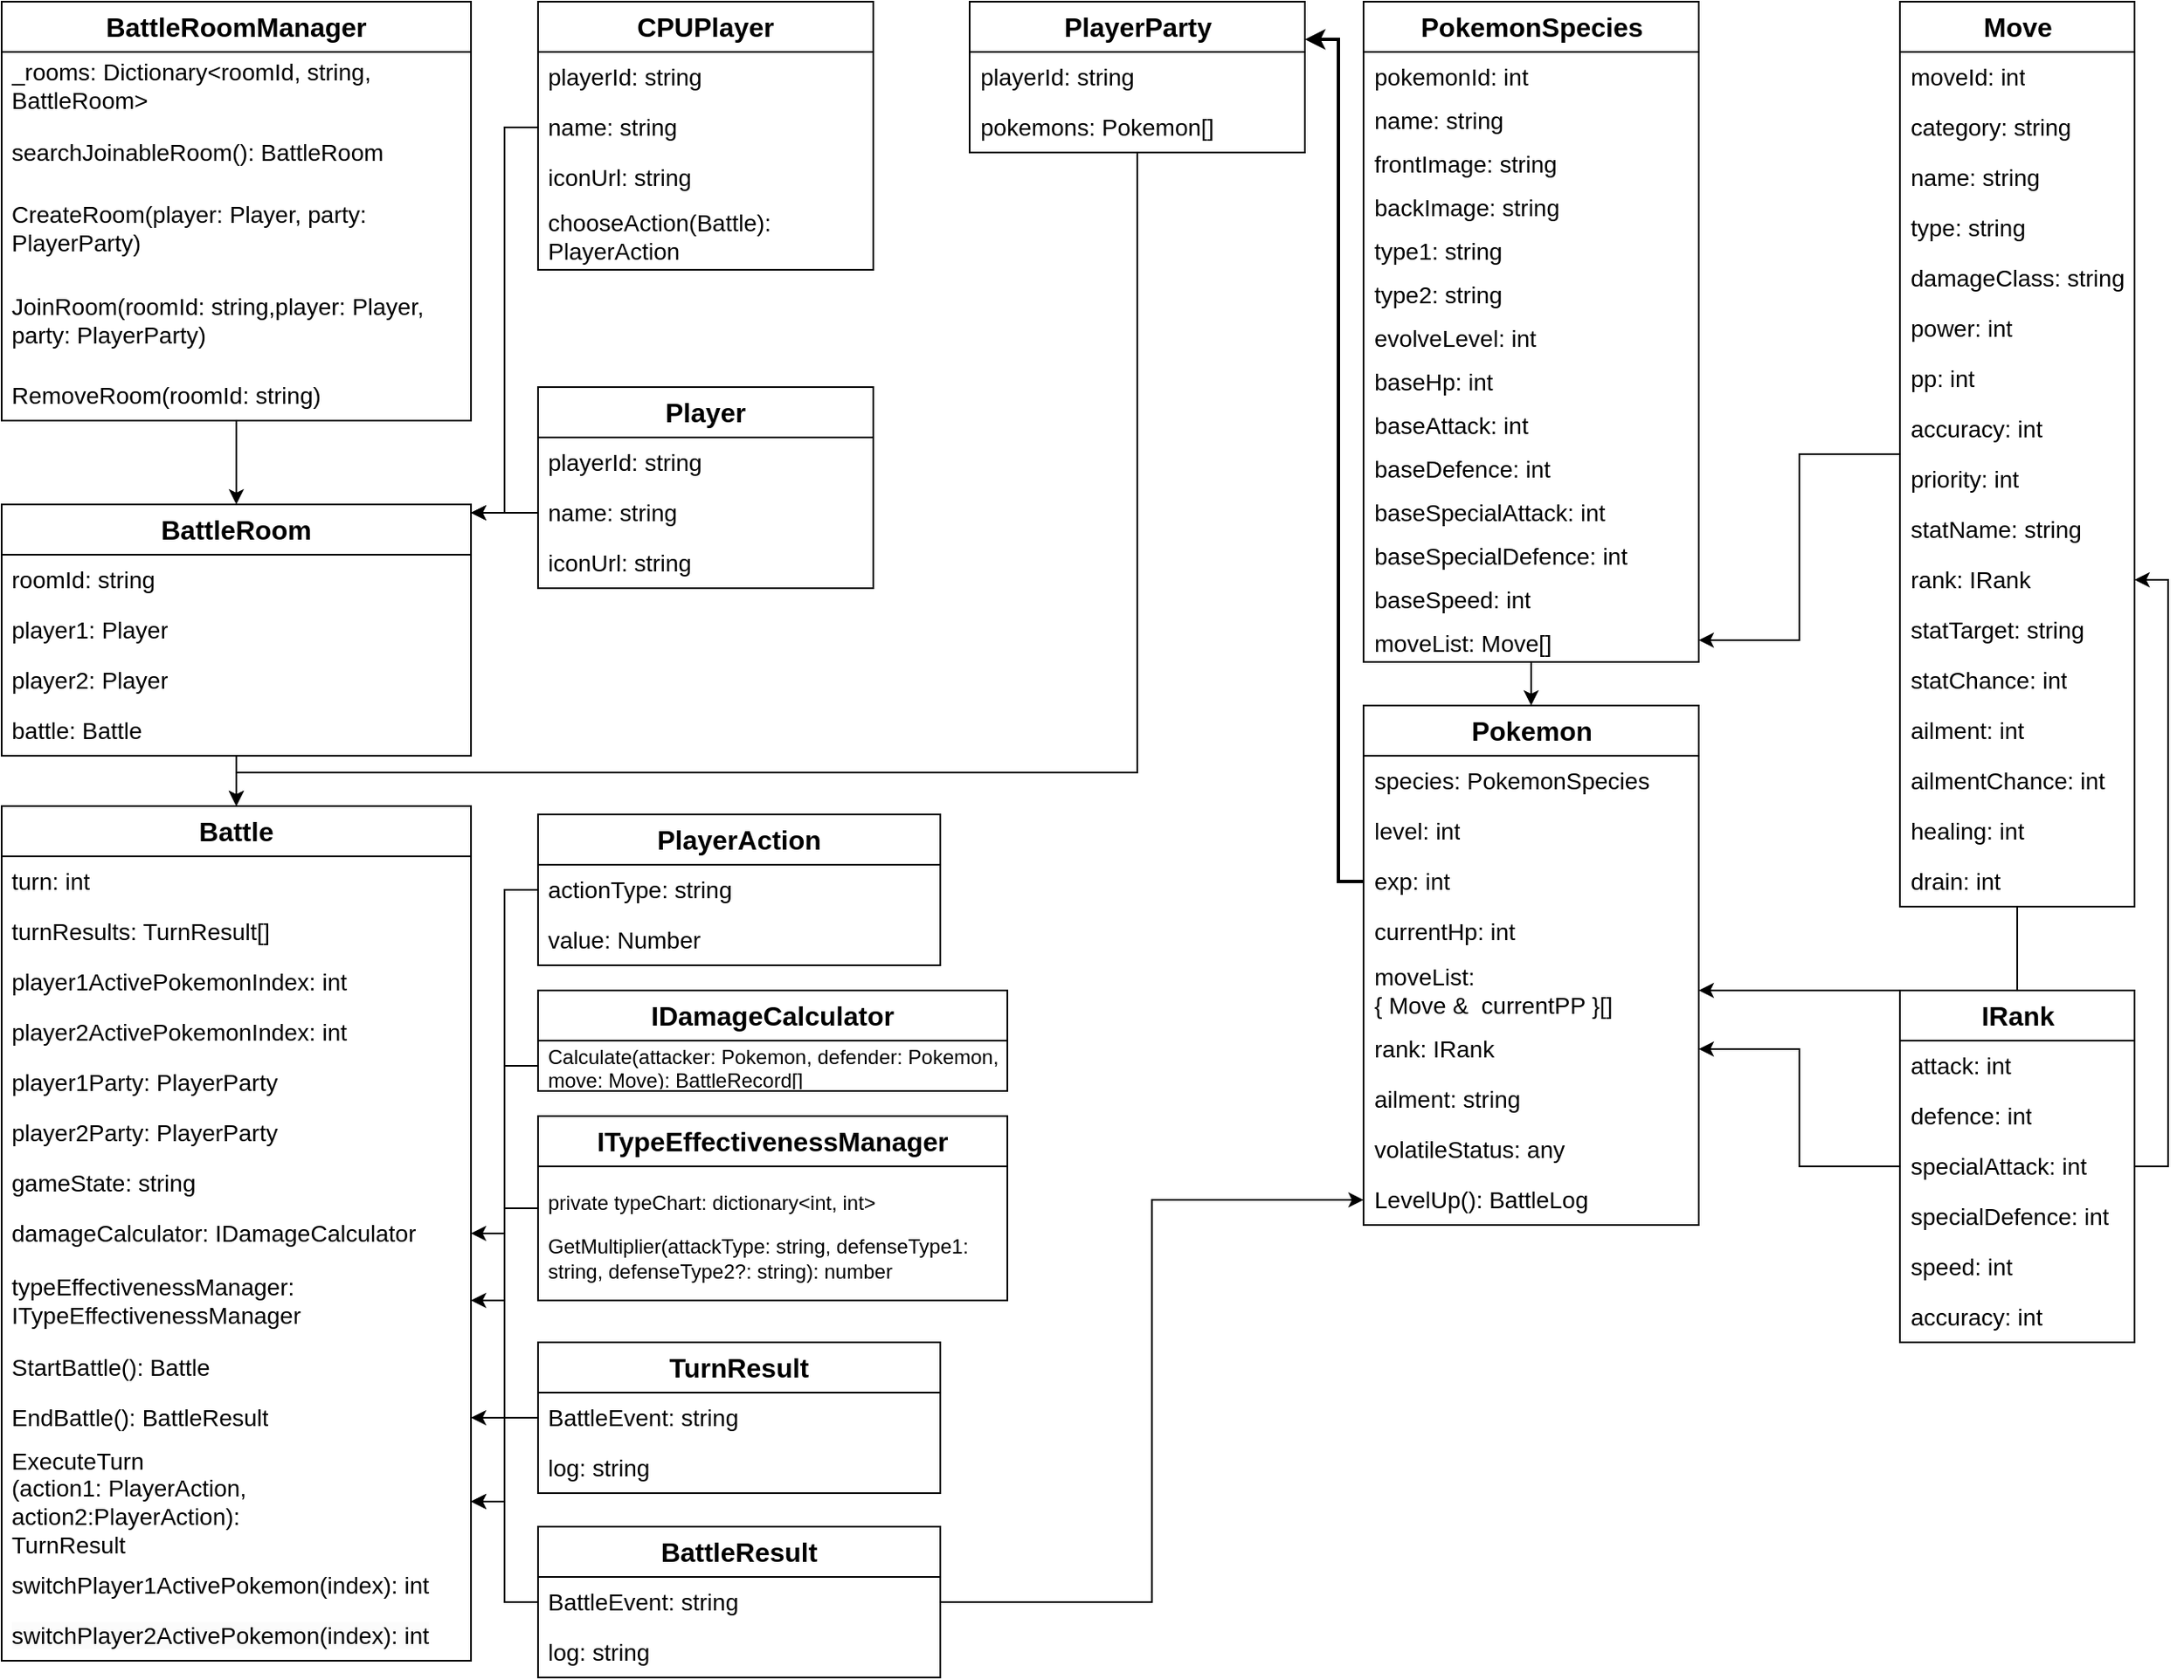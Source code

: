 <mxfile version="26.0.9">
  <diagram id="FBxbDL2dD04_609AdV8D" name="クラス図">
    <mxGraphModel dx="2563" dy="683" grid="1" gridSize="10" guides="1" tooltips="1" connect="1" arrows="1" fold="1" page="1" pageScale="1" pageWidth="827" pageHeight="1169" math="0" shadow="0">
      <root>
        <mxCell id="0" />
        <mxCell id="1" parent="0" />
        <mxCell id="g7inzBDVqViljBYKfmBn-1" value="&lt;font style=&quot;font-size: 16px;&quot;&gt;&lt;b&gt;Pokemon&lt;/b&gt;&lt;/font&gt;" style="swimlane;fontStyle=0;childLayout=stackLayout;horizontal=1;startSize=30;horizontalStack=0;resizeParent=1;resizeParentMax=0;resizeLast=0;collapsible=1;marginBottom=0;whiteSpace=wrap;html=1;" parent="1" vertex="1">
          <mxGeometry x="-657.5" y="460" width="200" height="310" as="geometry" />
        </mxCell>
        <mxCell id="g7inzBDVqViljBYKfmBn-2" value="species: PokemonSpecies" style="text;strokeColor=none;fillColor=none;align=left;verticalAlign=middle;spacingLeft=4;spacingRight=4;overflow=hidden;points=[[0,0.5],[1,0.5]];portConstraint=eastwest;rotatable=0;whiteSpace=wrap;html=1;fontSize=14;" parent="g7inzBDVqViljBYKfmBn-1" vertex="1">
          <mxGeometry y="30" width="200" height="30" as="geometry" />
        </mxCell>
        <mxCell id="g7inzBDVqViljBYKfmBn-3" value="level: int" style="text;strokeColor=none;fillColor=none;align=left;verticalAlign=middle;spacingLeft=4;spacingRight=4;overflow=hidden;points=[[0,0.5],[1,0.5]];portConstraint=eastwest;rotatable=0;whiteSpace=wrap;html=1;fontSize=14;" parent="g7inzBDVqViljBYKfmBn-1" vertex="1">
          <mxGeometry y="60" width="200" height="30" as="geometry" />
        </mxCell>
        <mxCell id="g7inzBDVqViljBYKfmBn-4" value="exp: int" style="text;strokeColor=none;fillColor=none;align=left;verticalAlign=middle;spacingLeft=4;spacingRight=4;overflow=hidden;points=[[0,0.5],[1,0.5]];portConstraint=eastwest;rotatable=0;whiteSpace=wrap;html=1;fontSize=14;" parent="g7inzBDVqViljBYKfmBn-1" vertex="1">
          <mxGeometry y="90" width="200" height="30" as="geometry" />
        </mxCell>
        <mxCell id="g7inzBDVqViljBYKfmBn-5" value="currentHp: int" style="text;strokeColor=none;fillColor=none;align=left;verticalAlign=middle;spacingLeft=4;spacingRight=4;overflow=hidden;points=[[0,0.5],[1,0.5]];portConstraint=eastwest;rotatable=0;whiteSpace=wrap;html=1;fontColor=#000000;fontSize=14;" parent="g7inzBDVqViljBYKfmBn-1" vertex="1">
          <mxGeometry y="120" width="200" height="30" as="geometry" />
        </mxCell>
        <mxCell id="g7inzBDVqViljBYKfmBn-6" value="&lt;font&gt;moveList:&amp;nbsp;&lt;/font&gt;&lt;div&gt;&lt;font&gt;{ Move &amp;amp;&amp;nbsp; currentPP }[]&lt;/font&gt;&lt;/div&gt;" style="text;strokeColor=none;fillColor=none;align=left;verticalAlign=middle;spacingLeft=4;spacingRight=4;overflow=hidden;points=[[0,0.5],[1,0.5]];portConstraint=eastwest;rotatable=0;whiteSpace=wrap;html=1;fontColor=#000000;fontSize=14;" parent="g7inzBDVqViljBYKfmBn-1" vertex="1">
          <mxGeometry y="150" width="200" height="40" as="geometry" />
        </mxCell>
        <mxCell id="g7inzBDVqViljBYKfmBn-7" value="rank: IRank" style="text;strokeColor=none;fillColor=none;align=left;verticalAlign=middle;spacingLeft=4;spacingRight=4;overflow=hidden;points=[[0,0.5],[1,0.5]];portConstraint=eastwest;rotatable=0;whiteSpace=wrap;html=1;fontColor=#000000;fontSize=14;" parent="g7inzBDVqViljBYKfmBn-1" vertex="1">
          <mxGeometry y="190" width="200" height="30" as="geometry" />
        </mxCell>
        <mxCell id="g7inzBDVqViljBYKfmBn-8" value="ailment: string" style="text;strokeColor=none;fillColor=none;align=left;verticalAlign=middle;spacingLeft=4;spacingRight=4;overflow=hidden;points=[[0,0.5],[1,0.5]];portConstraint=eastwest;rotatable=0;whiteSpace=wrap;html=1;fontColor=#000000;fontSize=14;" parent="g7inzBDVqViljBYKfmBn-1" vertex="1">
          <mxGeometry y="220" width="200" height="30" as="geometry" />
        </mxCell>
        <mxCell id="g7inzBDVqViljBYKfmBn-9" value="volatileStatus: any" style="text;strokeColor=none;fillColor=none;align=left;verticalAlign=middle;spacingLeft=4;spacingRight=4;overflow=hidden;points=[[0,0.5],[1,0.5]];portConstraint=eastwest;rotatable=0;whiteSpace=wrap;html=1;fontColor=#000000;fontSize=14;" parent="g7inzBDVqViljBYKfmBn-1" vertex="1">
          <mxGeometry y="250" width="200" height="30" as="geometry" />
        </mxCell>
        <mxCell id="7gvlHA7_-j9rb1jdb0jk-11" value="LevelUp(): BattleLog" style="text;strokeColor=none;fillColor=none;align=left;verticalAlign=middle;spacingLeft=4;spacingRight=4;overflow=hidden;points=[[0,0.5],[1,0.5]];portConstraint=eastwest;rotatable=0;whiteSpace=wrap;html=1;fontColor=#000000;fontSize=14;" vertex="1" parent="g7inzBDVqViljBYKfmBn-1">
          <mxGeometry y="280" width="200" height="30" as="geometry" />
        </mxCell>
        <mxCell id="g7inzBDVqViljBYKfmBn-10" style="edgeStyle=orthogonalEdgeStyle;rounded=0;orthogonalLoop=1;jettySize=auto;html=1;entryX=1;entryY=0.5;entryDx=0;entryDy=0;strokeWidth=1;" parent="1" source="g7inzBDVqViljBYKfmBn-11" target="g7inzBDVqViljBYKfmBn-7" edge="1">
          <mxGeometry relative="1" as="geometry" />
        </mxCell>
        <mxCell id="g7inzBDVqViljBYKfmBn-11" value="&lt;font style=&quot;font-size: 16px;&quot;&gt;&lt;b&gt;IRank&lt;/b&gt;&lt;/font&gt;" style="swimlane;fontStyle=0;childLayout=stackLayout;horizontal=1;startSize=30;horizontalStack=0;resizeParent=1;resizeParentMax=0;resizeLast=0;collapsible=1;marginBottom=0;whiteSpace=wrap;html=1;" parent="1" vertex="1">
          <mxGeometry x="-337.5" y="630" width="140" height="210" as="geometry" />
        </mxCell>
        <mxCell id="g7inzBDVqViljBYKfmBn-12" value="attack: int" style="text;strokeColor=none;fillColor=none;align=left;verticalAlign=middle;spacingLeft=4;spacingRight=4;overflow=hidden;points=[[0,0.5],[1,0.5]];portConstraint=eastwest;rotatable=0;whiteSpace=wrap;html=1;fontSize=14;" parent="g7inzBDVqViljBYKfmBn-11" vertex="1">
          <mxGeometry y="30" width="140" height="30" as="geometry" />
        </mxCell>
        <mxCell id="g7inzBDVqViljBYKfmBn-13" value="defence: int" style="text;strokeColor=none;fillColor=none;align=left;verticalAlign=middle;spacingLeft=4;spacingRight=4;overflow=hidden;points=[[0,0.5],[1,0.5]];portConstraint=eastwest;rotatable=0;whiteSpace=wrap;html=1;fontSize=14;" parent="g7inzBDVqViljBYKfmBn-11" vertex="1">
          <mxGeometry y="60" width="140" height="30" as="geometry" />
        </mxCell>
        <mxCell id="g7inzBDVqViljBYKfmBn-14" value="specialAttack: int" style="text;strokeColor=none;fillColor=none;align=left;verticalAlign=middle;spacingLeft=4;spacingRight=4;overflow=hidden;points=[[0,0.5],[1,0.5]];portConstraint=eastwest;rotatable=0;whiteSpace=wrap;html=1;fontSize=14;" parent="g7inzBDVqViljBYKfmBn-11" vertex="1">
          <mxGeometry y="90" width="140" height="30" as="geometry" />
        </mxCell>
        <mxCell id="g7inzBDVqViljBYKfmBn-15" value="specialDefence: int" style="text;strokeColor=none;fillColor=none;align=left;verticalAlign=middle;spacingLeft=4;spacingRight=4;overflow=hidden;points=[[0,0.5],[1,0.5]];portConstraint=eastwest;rotatable=0;whiteSpace=wrap;html=1;fontSize=14;" parent="g7inzBDVqViljBYKfmBn-11" vertex="1">
          <mxGeometry y="120" width="140" height="30" as="geometry" />
        </mxCell>
        <mxCell id="g7inzBDVqViljBYKfmBn-16" value="speed: int" style="text;strokeColor=none;fillColor=none;align=left;verticalAlign=middle;spacingLeft=4;spacingRight=4;overflow=hidden;points=[[0,0.5],[1,0.5]];portConstraint=eastwest;rotatable=0;whiteSpace=wrap;html=1;fontSize=14;" parent="g7inzBDVqViljBYKfmBn-11" vertex="1">
          <mxGeometry y="150" width="140" height="30" as="geometry" />
        </mxCell>
        <mxCell id="g7inzBDVqViljBYKfmBn-17" value="&lt;font style=&quot;color: rgb(0, 0, 0);&quot;&gt;accuracy: int&lt;/font&gt;" style="text;strokeColor=none;fillColor=none;align=left;verticalAlign=middle;spacingLeft=4;spacingRight=4;overflow=hidden;points=[[0,0.5],[1,0.5]];portConstraint=eastwest;rotatable=0;whiteSpace=wrap;html=1;fontSize=14;" parent="g7inzBDVqViljBYKfmBn-11" vertex="1">
          <mxGeometry y="180" width="140" height="30" as="geometry" />
        </mxCell>
        <mxCell id="g7inzBDVqViljBYKfmBn-18" style="edgeStyle=orthogonalEdgeStyle;rounded=0;orthogonalLoop=1;jettySize=auto;html=1;entryX=1;entryY=0.5;entryDx=0;entryDy=0;strokeWidth=1;" parent="1" source="g7inzBDVqViljBYKfmBn-20" target="g7inzBDVqViljBYKfmBn-53" edge="1">
          <mxGeometry relative="1" as="geometry" />
        </mxCell>
        <mxCell id="g7inzBDVqViljBYKfmBn-19" style="edgeStyle=orthogonalEdgeStyle;rounded=0;orthogonalLoop=1;jettySize=auto;html=1;entryX=1;entryY=0.5;entryDx=0;entryDy=0;strokeWidth=1;" parent="1" source="g7inzBDVqViljBYKfmBn-20" target="g7inzBDVqViljBYKfmBn-6" edge="1">
          <mxGeometry relative="1" as="geometry" />
        </mxCell>
        <mxCell id="g7inzBDVqViljBYKfmBn-20" value="&lt;font style=&quot;font-size: 16px;&quot;&gt;&lt;b&gt;Move&lt;/b&gt;&lt;/font&gt;" style="swimlane;fontStyle=0;childLayout=stackLayout;horizontal=1;startSize=30;horizontalStack=0;resizeParent=1;resizeParentMax=0;resizeLast=0;collapsible=1;marginBottom=0;whiteSpace=wrap;html=1;" parent="1" vertex="1">
          <mxGeometry x="-337.5" y="40" width="140" height="540" as="geometry" />
        </mxCell>
        <mxCell id="g7inzBDVqViljBYKfmBn-21" value="moveId: int" style="text;strokeColor=none;fillColor=none;align=left;verticalAlign=middle;spacingLeft=4;spacingRight=4;overflow=hidden;points=[[0,0.5],[1,0.5]];portConstraint=eastwest;rotatable=0;whiteSpace=wrap;html=1;fontSize=14;fontColor=#000000;" parent="g7inzBDVqViljBYKfmBn-20" vertex="1">
          <mxGeometry y="30" width="140" height="30" as="geometry" />
        </mxCell>
        <mxCell id="g7inzBDVqViljBYKfmBn-22" value="&lt;font style=&quot;&quot;&gt;category: string&lt;/font&gt;" style="text;strokeColor=none;fillColor=none;align=left;verticalAlign=middle;spacingLeft=4;spacingRight=4;overflow=hidden;points=[[0,0.5],[1,0.5]];portConstraint=eastwest;rotatable=0;whiteSpace=wrap;html=1;fontSize=14;fontColor=#000000;" parent="g7inzBDVqViljBYKfmBn-20" vertex="1">
          <mxGeometry y="60" width="140" height="30" as="geometry" />
        </mxCell>
        <mxCell id="g7inzBDVqViljBYKfmBn-23" value="name: string" style="text;strokeColor=none;fillColor=none;align=left;verticalAlign=middle;spacingLeft=4;spacingRight=4;overflow=hidden;points=[[0,0.5],[1,0.5]];portConstraint=eastwest;rotatable=0;whiteSpace=wrap;html=1;fontSize=14;fontColor=#000000;" parent="g7inzBDVqViljBYKfmBn-20" vertex="1">
          <mxGeometry y="90" width="140" height="30" as="geometry" />
        </mxCell>
        <mxCell id="g7inzBDVqViljBYKfmBn-24" value="type: string" style="text;strokeColor=none;fillColor=none;align=left;verticalAlign=middle;spacingLeft=4;spacingRight=4;overflow=hidden;points=[[0,0.5],[1,0.5]];portConstraint=eastwest;rotatable=0;whiteSpace=wrap;html=1;fontSize=14;fontColor=#000000;" parent="g7inzBDVqViljBYKfmBn-20" vertex="1">
          <mxGeometry y="120" width="140" height="30" as="geometry" />
        </mxCell>
        <mxCell id="g7inzBDVqViljBYKfmBn-25" value="&lt;font style=&quot;&quot;&gt;damageClass: string&lt;/font&gt;" style="text;strokeColor=none;fillColor=none;align=left;verticalAlign=middle;spacingLeft=4;spacingRight=4;overflow=hidden;points=[[0,0.5],[1,0.5]];portConstraint=eastwest;rotatable=0;whiteSpace=wrap;html=1;fontSize=14;fontColor=#000000;" parent="g7inzBDVqViljBYKfmBn-20" vertex="1">
          <mxGeometry y="150" width="140" height="30" as="geometry" />
        </mxCell>
        <mxCell id="g7inzBDVqViljBYKfmBn-26" value="power: int" style="text;strokeColor=none;fillColor=none;align=left;verticalAlign=middle;spacingLeft=4;spacingRight=4;overflow=hidden;points=[[0,0.5],[1,0.5]];portConstraint=eastwest;rotatable=0;whiteSpace=wrap;html=1;fontSize=14;fontColor=#000000;" parent="g7inzBDVqViljBYKfmBn-20" vertex="1">
          <mxGeometry y="180" width="140" height="30" as="geometry" />
        </mxCell>
        <mxCell id="g7inzBDVqViljBYKfmBn-27" value="pp: int" style="text;strokeColor=none;fillColor=none;align=left;verticalAlign=middle;spacingLeft=4;spacingRight=4;overflow=hidden;points=[[0,0.5],[1,0.5]];portConstraint=eastwest;rotatable=0;whiteSpace=wrap;html=1;fontSize=14;fontColor=#000000;" parent="g7inzBDVqViljBYKfmBn-20" vertex="1">
          <mxGeometry y="210" width="140" height="30" as="geometry" />
        </mxCell>
        <mxCell id="g7inzBDVqViljBYKfmBn-28" value="&lt;font style=&quot;&quot;&gt;accuracy: int&lt;/font&gt;" style="text;strokeColor=none;fillColor=none;align=left;verticalAlign=middle;spacingLeft=4;spacingRight=4;overflow=hidden;points=[[0,0.5],[1,0.5]];portConstraint=eastwest;rotatable=0;whiteSpace=wrap;html=1;fontSize=14;fontColor=#000000;" parent="g7inzBDVqViljBYKfmBn-20" vertex="1">
          <mxGeometry y="240" width="140" height="30" as="geometry" />
        </mxCell>
        <mxCell id="g7inzBDVqViljBYKfmBn-29" value="&lt;font style=&quot;&quot;&gt;priority: int&lt;/font&gt;" style="text;strokeColor=none;fillColor=none;align=left;verticalAlign=middle;spacingLeft=4;spacingRight=4;overflow=hidden;points=[[0,0.5],[1,0.5]];portConstraint=eastwest;rotatable=0;whiteSpace=wrap;html=1;fontSize=14;fontColor=#000000;" parent="g7inzBDVqViljBYKfmBn-20" vertex="1">
          <mxGeometry y="270" width="140" height="30" as="geometry" />
        </mxCell>
        <mxCell id="g7inzBDVqViljBYKfmBn-30" value="&lt;font style=&quot;&quot;&gt;statName: string&lt;/font&gt;" style="text;strokeColor=none;fillColor=none;align=left;verticalAlign=middle;spacingLeft=4;spacingRight=4;overflow=hidden;points=[[0,0.5],[1,0.5]];portConstraint=eastwest;rotatable=0;whiteSpace=wrap;html=1;fontSize=14;fontColor=#000000;" parent="g7inzBDVqViljBYKfmBn-20" vertex="1">
          <mxGeometry y="300" width="140" height="30" as="geometry" />
        </mxCell>
        <mxCell id="g7inzBDVqViljBYKfmBn-31" value="&lt;span style=&quot;background-color: transparent;&quot;&gt;rank: IRank&amp;nbsp;&lt;/span&gt;" style="text;strokeColor=none;fillColor=none;align=left;verticalAlign=middle;spacingLeft=4;spacingRight=4;overflow=hidden;points=[[0,0.5],[1,0.5]];portConstraint=eastwest;rotatable=0;whiteSpace=wrap;html=1;fontSize=14;fontColor=#000000;" parent="g7inzBDVqViljBYKfmBn-20" vertex="1">
          <mxGeometry y="330" width="140" height="30" as="geometry" />
        </mxCell>
        <mxCell id="g7inzBDVqViljBYKfmBn-32" value="&lt;font style=&quot;&quot;&gt;statTarget: string&lt;/font&gt;" style="text;strokeColor=none;fillColor=none;align=left;verticalAlign=middle;spacingLeft=4;spacingRight=4;overflow=hidden;points=[[0,0.5],[1,0.5]];portConstraint=eastwest;rotatable=0;whiteSpace=wrap;html=1;fontSize=14;fontColor=#000000;" parent="g7inzBDVqViljBYKfmBn-20" vertex="1">
          <mxGeometry y="360" width="140" height="30" as="geometry" />
        </mxCell>
        <mxCell id="g7inzBDVqViljBYKfmBn-33" value="&lt;font style=&quot;&quot;&gt;statChance: int&lt;/font&gt;" style="text;strokeColor=none;fillColor=none;align=left;verticalAlign=middle;spacingLeft=4;spacingRight=4;overflow=hidden;points=[[0,0.5],[1,0.5]];portConstraint=eastwest;rotatable=0;whiteSpace=wrap;html=1;fontSize=14;fontColor=#000000;" parent="g7inzBDVqViljBYKfmBn-20" vertex="1">
          <mxGeometry y="390" width="140" height="30" as="geometry" />
        </mxCell>
        <mxCell id="g7inzBDVqViljBYKfmBn-34" value="&lt;font style=&quot;&quot;&gt;ailment: int&lt;/font&gt;" style="text;strokeColor=none;fillColor=none;align=left;verticalAlign=middle;spacingLeft=4;spacingRight=4;overflow=hidden;points=[[0,0.5],[1,0.5]];portConstraint=eastwest;rotatable=0;whiteSpace=wrap;html=1;fontSize=14;fontColor=#000000;" parent="g7inzBDVqViljBYKfmBn-20" vertex="1">
          <mxGeometry y="420" width="140" height="30" as="geometry" />
        </mxCell>
        <mxCell id="g7inzBDVqViljBYKfmBn-35" value="ailmentChance: int" style="text;strokeColor=none;fillColor=none;align=left;verticalAlign=middle;spacingLeft=4;spacingRight=4;overflow=hidden;points=[[0,0.5],[1,0.5]];portConstraint=eastwest;rotatable=0;whiteSpace=wrap;html=1;fontSize=14;fontColor=#000000;" parent="g7inzBDVqViljBYKfmBn-20" vertex="1">
          <mxGeometry y="450" width="140" height="30" as="geometry" />
        </mxCell>
        <mxCell id="g7inzBDVqViljBYKfmBn-36" value="&lt;font style=&quot;&quot;&gt;healing: int&lt;/font&gt;" style="text;strokeColor=none;fillColor=none;align=left;verticalAlign=middle;spacingLeft=4;spacingRight=4;overflow=hidden;points=[[0,0.5],[1,0.5]];portConstraint=eastwest;rotatable=0;whiteSpace=wrap;html=1;fontSize=14;fontColor=#000000;" parent="g7inzBDVqViljBYKfmBn-20" vertex="1">
          <mxGeometry y="480" width="140" height="30" as="geometry" />
        </mxCell>
        <mxCell id="g7inzBDVqViljBYKfmBn-37" value="&lt;font style=&quot;&quot;&gt;drain: int&lt;/font&gt;" style="text;strokeColor=none;fillColor=none;align=left;verticalAlign=middle;spacingLeft=4;spacingRight=4;overflow=hidden;points=[[0,0.5],[1,0.5]];portConstraint=eastwest;rotatable=0;whiteSpace=wrap;html=1;fontSize=14;fontColor=#000000;" parent="g7inzBDVqViljBYKfmBn-20" vertex="1">
          <mxGeometry y="510" width="140" height="30" as="geometry" />
        </mxCell>
        <mxCell id="g7inzBDVqViljBYKfmBn-38" style="edgeStyle=orthogonalEdgeStyle;rounded=0;orthogonalLoop=1;jettySize=auto;html=1;entryX=0.5;entryY=0;entryDx=0;entryDy=0;" parent="1" source="g7inzBDVqViljBYKfmBn-39" target="g7inzBDVqViljBYKfmBn-1" edge="1">
          <mxGeometry relative="1" as="geometry" />
        </mxCell>
        <mxCell id="g7inzBDVqViljBYKfmBn-39" value="&lt;b&gt;&lt;font style=&quot;font-size: 16px;&quot;&gt;PokemonSpecies&lt;/font&gt;&lt;/b&gt;" style="swimlane;fontStyle=0;childLayout=stackLayout;horizontal=1;startSize=30;horizontalStack=0;resizeParent=1;resizeParentMax=0;resizeLast=0;collapsible=1;marginBottom=0;whiteSpace=wrap;html=1;" parent="1" vertex="1">
          <mxGeometry x="-657.5" y="40" width="200" height="394" as="geometry" />
        </mxCell>
        <mxCell id="g7inzBDVqViljBYKfmBn-40" value="pokemonId: int" style="text;strokeColor=none;fillColor=none;align=left;verticalAlign=top;spacingLeft=4;spacingRight=4;overflow=hidden;rotatable=0;points=[[0,0.5],[1,0.5]];portConstraint=eastwest;whiteSpace=wrap;html=1;fontSize=14;" parent="g7inzBDVqViljBYKfmBn-39" vertex="1">
          <mxGeometry y="30" width="200" height="26" as="geometry" />
        </mxCell>
        <mxCell id="g7inzBDVqViljBYKfmBn-41" value="name: string" style="text;strokeColor=none;fillColor=none;align=left;verticalAlign=top;spacingLeft=4;spacingRight=4;overflow=hidden;rotatable=0;points=[[0,0.5],[1,0.5]];portConstraint=eastwest;whiteSpace=wrap;html=1;fontSize=14;" parent="g7inzBDVqViljBYKfmBn-39" vertex="1">
          <mxGeometry y="56" width="200" height="26" as="geometry" />
        </mxCell>
        <mxCell id="g7inzBDVqViljBYKfmBn-42" value="frontImage: string" style="text;strokeColor=none;fillColor=none;align=left;verticalAlign=top;spacingLeft=4;spacingRight=4;overflow=hidden;rotatable=0;points=[[0,0.5],[1,0.5]];portConstraint=eastwest;whiteSpace=wrap;html=1;fontSize=14;" parent="g7inzBDVqViljBYKfmBn-39" vertex="1">
          <mxGeometry y="82" width="200" height="26" as="geometry" />
        </mxCell>
        <mxCell id="g7inzBDVqViljBYKfmBn-43" value="backImage: string" style="text;strokeColor=none;fillColor=none;align=left;verticalAlign=top;spacingLeft=4;spacingRight=4;overflow=hidden;rotatable=0;points=[[0,0.5],[1,0.5]];portConstraint=eastwest;whiteSpace=wrap;html=1;fontSize=14;" parent="g7inzBDVqViljBYKfmBn-39" vertex="1">
          <mxGeometry y="108" width="200" height="26" as="geometry" />
        </mxCell>
        <mxCell id="g7inzBDVqViljBYKfmBn-44" value="type1: string" style="text;strokeColor=none;fillColor=none;align=left;verticalAlign=top;spacingLeft=4;spacingRight=4;overflow=hidden;rotatable=0;points=[[0,0.5],[1,0.5]];portConstraint=eastwest;whiteSpace=wrap;html=1;fontSize=14;" parent="g7inzBDVqViljBYKfmBn-39" vertex="1">
          <mxGeometry y="134" width="200" height="26" as="geometry" />
        </mxCell>
        <mxCell id="g7inzBDVqViljBYKfmBn-45" value="type2: string" style="text;strokeColor=none;fillColor=none;align=left;verticalAlign=top;spacingLeft=4;spacingRight=4;overflow=hidden;rotatable=0;points=[[0,0.5],[1,0.5]];portConstraint=eastwest;whiteSpace=wrap;html=1;fontSize=14;" parent="g7inzBDVqViljBYKfmBn-39" vertex="1">
          <mxGeometry y="160" width="200" height="26" as="geometry" />
        </mxCell>
        <mxCell id="g7inzBDVqViljBYKfmBn-46" value="evolveLevel: int" style="text;strokeColor=none;fillColor=none;align=left;verticalAlign=top;spacingLeft=4;spacingRight=4;overflow=hidden;rotatable=0;points=[[0,0.5],[1,0.5]];portConstraint=eastwest;whiteSpace=wrap;html=1;fontSize=14;" parent="g7inzBDVqViljBYKfmBn-39" vertex="1">
          <mxGeometry y="186" width="200" height="26" as="geometry" />
        </mxCell>
        <mxCell id="g7inzBDVqViljBYKfmBn-47" value="baseHp: int" style="text;strokeColor=none;fillColor=none;align=left;verticalAlign=top;spacingLeft=4;spacingRight=4;overflow=hidden;rotatable=0;points=[[0,0.5],[1,0.5]];portConstraint=eastwest;whiteSpace=wrap;html=1;fontSize=14;" parent="g7inzBDVqViljBYKfmBn-39" vertex="1">
          <mxGeometry y="212" width="200" height="26" as="geometry" />
        </mxCell>
        <mxCell id="g7inzBDVqViljBYKfmBn-48" value="baseAttack: int" style="text;strokeColor=none;fillColor=none;align=left;verticalAlign=top;spacingLeft=4;spacingRight=4;overflow=hidden;rotatable=0;points=[[0,0.5],[1,0.5]];portConstraint=eastwest;whiteSpace=wrap;html=1;fontSize=14;" parent="g7inzBDVqViljBYKfmBn-39" vertex="1">
          <mxGeometry y="238" width="200" height="26" as="geometry" />
        </mxCell>
        <mxCell id="g7inzBDVqViljBYKfmBn-49" value="baseDefence: int" style="text;strokeColor=none;fillColor=none;align=left;verticalAlign=top;spacingLeft=4;spacingRight=4;overflow=hidden;rotatable=0;points=[[0,0.5],[1,0.5]];portConstraint=eastwest;whiteSpace=wrap;html=1;fontSize=14;" parent="g7inzBDVqViljBYKfmBn-39" vertex="1">
          <mxGeometry y="264" width="200" height="26" as="geometry" />
        </mxCell>
        <mxCell id="g7inzBDVqViljBYKfmBn-50" value="baseSpecialAttack: int" style="text;strokeColor=none;fillColor=none;align=left;verticalAlign=top;spacingLeft=4;spacingRight=4;overflow=hidden;rotatable=0;points=[[0,0.5],[1,0.5]];portConstraint=eastwest;whiteSpace=wrap;html=1;fontSize=14;" parent="g7inzBDVqViljBYKfmBn-39" vertex="1">
          <mxGeometry y="290" width="200" height="26" as="geometry" />
        </mxCell>
        <mxCell id="g7inzBDVqViljBYKfmBn-51" value="baseSpecialDefence: int" style="text;strokeColor=none;fillColor=none;align=left;verticalAlign=top;spacingLeft=4;spacingRight=4;overflow=hidden;rotatable=0;points=[[0,0.5],[1,0.5]];portConstraint=eastwest;whiteSpace=wrap;html=1;fontSize=14;" parent="g7inzBDVqViljBYKfmBn-39" vertex="1">
          <mxGeometry y="316" width="200" height="26" as="geometry" />
        </mxCell>
        <mxCell id="g7inzBDVqViljBYKfmBn-52" value="baseSpeed: int" style="text;strokeColor=none;fillColor=none;align=left;verticalAlign=top;spacingLeft=4;spacingRight=4;overflow=hidden;rotatable=0;points=[[0,0.5],[1,0.5]];portConstraint=eastwest;whiteSpace=wrap;html=1;fontSize=14;" parent="g7inzBDVqViljBYKfmBn-39" vertex="1">
          <mxGeometry y="342" width="200" height="26" as="geometry" />
        </mxCell>
        <mxCell id="g7inzBDVqViljBYKfmBn-53" value="moveList: Move[]" style="text;strokeColor=none;fillColor=none;align=left;verticalAlign=top;spacingLeft=4;spacingRight=4;overflow=hidden;rotatable=0;points=[[0,0.5],[1,0.5]];portConstraint=eastwest;whiteSpace=wrap;html=1;fontSize=14;" parent="g7inzBDVqViljBYKfmBn-39" vertex="1">
          <mxGeometry y="368" width="200" height="26" as="geometry" />
        </mxCell>
        <mxCell id="g7inzBDVqViljBYKfmBn-54" style="edgeStyle=orthogonalEdgeStyle;rounded=0;orthogonalLoop=1;jettySize=auto;html=1;entryX=1;entryY=0.25;entryDx=0;entryDy=0;strokeWidth=2;" parent="1" source="g7inzBDVqViljBYKfmBn-4" target="g7inzBDVqViljBYKfmBn-55" edge="1">
          <mxGeometry relative="1" as="geometry">
            <Array as="points">
              <mxPoint x="-672.5" y="565" />
              <mxPoint x="-672.5" y="63" />
            </Array>
          </mxGeometry>
        </mxCell>
        <mxCell id="p8-laX_JFOjIGsuRy2-T-12" style="edgeStyle=orthogonalEdgeStyle;rounded=0;orthogonalLoop=1;jettySize=auto;html=1;entryX=0.5;entryY=0;entryDx=0;entryDy=0;" parent="1" source="g7inzBDVqViljBYKfmBn-55" target="ngdDBrcjBEBj-V9wsLfi-11" edge="1">
          <mxGeometry relative="1" as="geometry">
            <Array as="points">
              <mxPoint x="-792" y="500" />
              <mxPoint x="-1330" y="500" />
            </Array>
          </mxGeometry>
        </mxCell>
        <mxCell id="g7inzBDVqViljBYKfmBn-55" value="&lt;b&gt;&lt;font style=&quot;font-size: 16px;&quot;&gt;PlayerParty&lt;/font&gt;&lt;/b&gt;" style="swimlane;fontStyle=0;childLayout=stackLayout;horizontal=1;startSize=30;horizontalStack=0;resizeParent=1;resizeParentMax=0;resizeLast=0;collapsible=1;marginBottom=0;whiteSpace=wrap;html=1;" parent="1" vertex="1">
          <mxGeometry x="-892.5" y="40" width="200" height="90" as="geometry" />
        </mxCell>
        <mxCell id="g7inzBDVqViljBYKfmBn-56" value="playerId: string" style="text;strokeColor=none;fillColor=none;align=left;verticalAlign=middle;spacingLeft=4;spacingRight=4;overflow=hidden;points=[[0,0.5],[1,0.5]];portConstraint=eastwest;rotatable=0;whiteSpace=wrap;html=1;fontSize=14;" parent="g7inzBDVqViljBYKfmBn-55" vertex="1">
          <mxGeometry y="30" width="200" height="30" as="geometry" />
        </mxCell>
        <mxCell id="g7inzBDVqViljBYKfmBn-57" value="pokemons: Pokemon[]" style="text;strokeColor=none;fillColor=none;align=left;verticalAlign=middle;spacingLeft=4;spacingRight=4;overflow=hidden;points=[[0,0.5],[1,0.5]];portConstraint=eastwest;rotatable=0;whiteSpace=wrap;html=1;fontSize=14;" parent="g7inzBDVqViljBYKfmBn-55" vertex="1">
          <mxGeometry y="60" width="200" height="30" as="geometry" />
        </mxCell>
        <mxCell id="g7inzBDVqViljBYKfmBn-58" style="edgeStyle=orthogonalEdgeStyle;rounded=0;orthogonalLoop=1;jettySize=auto;html=1;strokeWidth=1;entryX=1;entryY=0.5;entryDx=0;entryDy=0;" parent="1" source="g7inzBDVqViljBYKfmBn-11" target="g7inzBDVqViljBYKfmBn-31" edge="1">
          <mxGeometry relative="1" as="geometry">
            <mxPoint x="-327.5" y="745" as="sourcePoint" />
            <mxPoint x="-172.5" y="220" as="targetPoint" />
            <Array as="points">
              <mxPoint x="-177.5" y="735" />
              <mxPoint x="-177.5" y="385" />
            </Array>
          </mxGeometry>
        </mxCell>
        <mxCell id="p8-laX_JFOjIGsuRy2-T-8" style="edgeStyle=orthogonalEdgeStyle;rounded=0;orthogonalLoop=1;jettySize=auto;html=1;" parent="1" source="ngdDBrcjBEBj-V9wsLfi-1" target="ngdDBrcjBEBj-V9wsLfi-11" edge="1">
          <mxGeometry relative="1" as="geometry" />
        </mxCell>
        <mxCell id="ngdDBrcjBEBj-V9wsLfi-1" value="&lt;span style=&quot;font-size: 16px;&quot;&gt;&lt;b&gt;BattleRoom&lt;/b&gt;&lt;/span&gt;" style="swimlane;fontStyle=0;childLayout=stackLayout;horizontal=1;startSize=30;horizontalStack=0;resizeParent=1;resizeParentMax=0;resizeLast=0;collapsible=1;marginBottom=0;whiteSpace=wrap;html=1;" parent="1" vertex="1">
          <mxGeometry x="-1470" y="340" width="280" height="150" as="geometry" />
        </mxCell>
        <mxCell id="ngdDBrcjBEBj-V9wsLfi-2" value="roomId: string" style="text;strokeColor=none;fillColor=none;align=left;verticalAlign=middle;spacingLeft=4;spacingRight=4;overflow=hidden;points=[[0,0.5],[1,0.5]];portConstraint=eastwest;rotatable=0;whiteSpace=wrap;html=1;fontSize=14;" parent="ngdDBrcjBEBj-V9wsLfi-1" vertex="1">
          <mxGeometry y="30" width="280" height="30" as="geometry" />
        </mxCell>
        <mxCell id="7gvlHA7_-j9rb1jdb0jk-2" value="player1: Player" style="text;strokeColor=none;fillColor=none;align=left;verticalAlign=middle;spacingLeft=4;spacingRight=4;overflow=hidden;points=[[0,0.5],[1,0.5]];portConstraint=eastwest;rotatable=0;whiteSpace=wrap;html=1;fontSize=14;" vertex="1" parent="ngdDBrcjBEBj-V9wsLfi-1">
          <mxGeometry y="60" width="280" height="30" as="geometry" />
        </mxCell>
        <mxCell id="7gvlHA7_-j9rb1jdb0jk-1" value="player2: Player" style="text;strokeColor=none;fillColor=none;align=left;verticalAlign=middle;spacingLeft=4;spacingRight=4;overflow=hidden;points=[[0,0.5],[1,0.5]];portConstraint=eastwest;rotatable=0;whiteSpace=wrap;html=1;fontSize=14;" vertex="1" parent="ngdDBrcjBEBj-V9wsLfi-1">
          <mxGeometry y="90" width="280" height="30" as="geometry" />
        </mxCell>
        <mxCell id="ngdDBrcjBEBj-V9wsLfi-4" value="battle: Battle" style="text;strokeColor=none;fillColor=none;align=left;verticalAlign=middle;spacingLeft=4;spacingRight=4;overflow=hidden;points=[[0,0.5],[1,0.5]];portConstraint=eastwest;rotatable=0;whiteSpace=wrap;html=1;fontSize=14;" parent="ngdDBrcjBEBj-V9wsLfi-1" vertex="1">
          <mxGeometry y="120" width="280" height="30" as="geometry" />
        </mxCell>
        <mxCell id="ngdDBrcjBEBj-V9wsLfi-6" style="edgeStyle=orthogonalEdgeStyle;rounded=0;orthogonalLoop=1;jettySize=auto;html=1;strokeWidth=1;" parent="1" source="ngdDBrcjBEBj-V9wsLfi-7" edge="1">
          <mxGeometry relative="1" as="geometry">
            <Array as="points">
              <mxPoint x="-1180" y="345" />
              <mxPoint x="-1180" y="345" />
            </Array>
            <mxPoint x="-1190" y="345" as="targetPoint" />
          </mxGeometry>
        </mxCell>
        <mxCell id="ngdDBrcjBEBj-V9wsLfi-7" value="&lt;b&gt;&lt;font style=&quot;font-size: 16px;&quot;&gt;Player&lt;/font&gt;&lt;/b&gt;" style="swimlane;fontStyle=0;childLayout=stackLayout;horizontal=1;startSize=30;horizontalStack=0;resizeParent=1;resizeParentMax=0;resizeLast=0;collapsible=1;marginBottom=0;whiteSpace=wrap;html=1;" parent="1" vertex="1">
          <mxGeometry x="-1150" y="270" width="200" height="120" as="geometry" />
        </mxCell>
        <mxCell id="ngdDBrcjBEBj-V9wsLfi-8" value="playerId: string" style="text;strokeColor=none;fillColor=none;align=left;verticalAlign=middle;spacingLeft=4;spacingRight=4;overflow=hidden;points=[[0,0.5],[1,0.5]];portConstraint=eastwest;rotatable=0;whiteSpace=wrap;html=1;fontSize=14;" parent="ngdDBrcjBEBj-V9wsLfi-7" vertex="1">
          <mxGeometry y="30" width="200" height="30" as="geometry" />
        </mxCell>
        <mxCell id="ngdDBrcjBEBj-V9wsLfi-9" value="name: string" style="text;strokeColor=none;fillColor=none;align=left;verticalAlign=middle;spacingLeft=4;spacingRight=4;overflow=hidden;points=[[0,0.5],[1,0.5]];portConstraint=eastwest;rotatable=0;whiteSpace=wrap;html=1;fontSize=14;" parent="ngdDBrcjBEBj-V9wsLfi-7" vertex="1">
          <mxGeometry y="60" width="200" height="30" as="geometry" />
        </mxCell>
        <mxCell id="ngdDBrcjBEBj-V9wsLfi-10" value="iconUrl: string" style="text;strokeColor=none;fillColor=none;align=left;verticalAlign=middle;spacingLeft=4;spacingRight=4;overflow=hidden;points=[[0,0.5],[1,0.5]];portConstraint=eastwest;rotatable=0;whiteSpace=wrap;html=1;fontSize=14;" parent="ngdDBrcjBEBj-V9wsLfi-7" vertex="1">
          <mxGeometry y="90" width="200" height="30" as="geometry" />
        </mxCell>
        <mxCell id="ngdDBrcjBEBj-V9wsLfi-11" value="&lt;span style=&quot;font-size: 16px;&quot;&gt;&lt;b&gt;Battle&lt;/b&gt;&lt;/span&gt;" style="swimlane;fontStyle=0;childLayout=stackLayout;horizontal=1;startSize=30;horizontalStack=0;resizeParent=1;resizeParentMax=0;resizeLast=0;collapsible=1;marginBottom=0;whiteSpace=wrap;html=1;" parent="1" vertex="1">
          <mxGeometry x="-1470" y="520" width="280" height="510" as="geometry" />
        </mxCell>
        <mxCell id="ngdDBrcjBEBj-V9wsLfi-12" value="turn: int" style="text;strokeColor=none;fillColor=none;align=left;verticalAlign=middle;spacingLeft=4;spacingRight=4;overflow=hidden;points=[[0,0.5],[1,0.5]];portConstraint=eastwest;rotatable=0;whiteSpace=wrap;html=1;fontSize=14;" parent="ngdDBrcjBEBj-V9wsLfi-11" vertex="1">
          <mxGeometry y="30" width="280" height="30" as="geometry" />
        </mxCell>
        <mxCell id="IJuzCfGZN-B4_62vZ4wd-19" value="turnResults: TurnResult[]" style="text;strokeColor=none;fillColor=none;align=left;verticalAlign=middle;spacingLeft=4;spacingRight=4;overflow=hidden;points=[[0,0.5],[1,0.5]];portConstraint=eastwest;rotatable=0;whiteSpace=wrap;html=1;fontSize=14;" parent="ngdDBrcjBEBj-V9wsLfi-11" vertex="1">
          <mxGeometry y="60" width="280" height="30" as="geometry" />
        </mxCell>
        <mxCell id="ngdDBrcjBEBj-V9wsLfi-13" value="player1ActivePokemonIndex: int" style="text;strokeColor=none;fillColor=none;align=left;verticalAlign=middle;spacingLeft=4;spacingRight=4;overflow=hidden;points=[[0,0.5],[1,0.5]];portConstraint=eastwest;rotatable=0;whiteSpace=wrap;html=1;fontSize=14;" parent="ngdDBrcjBEBj-V9wsLfi-11" vertex="1">
          <mxGeometry y="90" width="280" height="30" as="geometry" />
        </mxCell>
        <mxCell id="ngdDBrcjBEBj-V9wsLfi-14" value="player2ActivePokemonIndex: int" style="text;strokeColor=none;fillColor=none;align=left;verticalAlign=middle;spacingLeft=4;spacingRight=4;overflow=hidden;points=[[0,0.5],[1,0.5]];portConstraint=eastwest;rotatable=0;whiteSpace=wrap;html=1;fontSize=14;" parent="ngdDBrcjBEBj-V9wsLfi-11" vertex="1">
          <mxGeometry y="120" width="280" height="30" as="geometry" />
        </mxCell>
        <mxCell id="ngdDBrcjBEBj-V9wsLfi-15" value="player1Party: PlayerParty" style="text;strokeColor=none;fillColor=none;align=left;verticalAlign=middle;spacingLeft=4;spacingRight=4;overflow=hidden;points=[[0,0.5],[1,0.5]];portConstraint=eastwest;rotatable=0;whiteSpace=wrap;html=1;fontSize=14;" parent="ngdDBrcjBEBj-V9wsLfi-11" vertex="1">
          <mxGeometry y="150" width="280" height="30" as="geometry" />
        </mxCell>
        <mxCell id="ngdDBrcjBEBj-V9wsLfi-16" value="player2Party: PlayerParty" style="text;strokeColor=none;fillColor=none;align=left;verticalAlign=middle;spacingLeft=4;spacingRight=4;overflow=hidden;points=[[0,0.5],[1,0.5]];portConstraint=eastwest;rotatable=0;whiteSpace=wrap;html=1;fontSize=14;" parent="ngdDBrcjBEBj-V9wsLfi-11" vertex="1">
          <mxGeometry y="180" width="280" height="30" as="geometry" />
        </mxCell>
        <mxCell id="ngdDBrcjBEBj-V9wsLfi-17" value="gameState: string" style="text;strokeColor=none;fillColor=none;align=left;verticalAlign=middle;spacingLeft=4;spacingRight=4;overflow=hidden;points=[[0,0.5],[1,0.5]];portConstraint=eastwest;rotatable=0;whiteSpace=wrap;html=1;fontSize=14;" parent="ngdDBrcjBEBj-V9wsLfi-11" vertex="1">
          <mxGeometry y="210" width="280" height="30" as="geometry" />
        </mxCell>
        <mxCell id="p8-laX_JFOjIGsuRy2-T-11" value="damageCalculator: IDamageCalculator" style="text;strokeColor=none;fillColor=none;align=left;verticalAlign=middle;spacingLeft=4;spacingRight=4;overflow=hidden;points=[[0,0.5],[1,0.5]];portConstraint=eastwest;rotatable=0;whiteSpace=wrap;html=1;fontSize=14;" parent="ngdDBrcjBEBj-V9wsLfi-11" vertex="1">
          <mxGeometry y="240" width="280" height="30" as="geometry" />
        </mxCell>
        <mxCell id="p8-laX_JFOjIGsuRy2-T-10" value="typeEffectivenessManager: ITypeEffectivenessManager" style="text;strokeColor=none;fillColor=none;align=left;verticalAlign=middle;spacingLeft=4;spacingRight=4;overflow=hidden;points=[[0,0.5],[1,0.5]];portConstraint=eastwest;rotatable=0;whiteSpace=wrap;html=1;fontSize=14;" parent="ngdDBrcjBEBj-V9wsLfi-11" vertex="1">
          <mxGeometry y="270" width="280" height="50" as="geometry" />
        </mxCell>
        <mxCell id="p8-laX_JFOjIGsuRy2-T-3" value="StartBattle(): Battle" style="text;strokeColor=none;fillColor=none;align=left;verticalAlign=middle;spacingLeft=4;spacingRight=4;overflow=hidden;points=[[0,0.5],[1,0.5]];portConstraint=eastwest;rotatable=0;whiteSpace=wrap;html=1;fontSize=14;" parent="ngdDBrcjBEBj-V9wsLfi-11" vertex="1">
          <mxGeometry y="320" width="280" height="30" as="geometry" />
        </mxCell>
        <mxCell id="p8-laX_JFOjIGsuRy2-T-7" value="EndBattle(): BattleResult" style="text;strokeColor=none;fillColor=none;align=left;verticalAlign=middle;spacingLeft=4;spacingRight=4;overflow=hidden;points=[[0,0.5],[1,0.5]];portConstraint=eastwest;rotatable=0;whiteSpace=wrap;html=1;fontSize=14;" parent="ngdDBrcjBEBj-V9wsLfi-11" vertex="1">
          <mxGeometry y="350" width="280" height="30" as="geometry" />
        </mxCell>
        <mxCell id="ngdDBrcjBEBj-V9wsLfi-19" value="ExecuteTurn&lt;div&gt;(action1: PlayerAction,&lt;/div&gt;&lt;div&gt;action2:PlayerAction&lt;span style=&quot;background-color: transparent; color: light-dark(rgb(0, 0, 0), rgb(255, 255, 255));&quot;&gt;):&lt;/span&gt;&lt;/div&gt;&lt;div&gt;&lt;span style=&quot;background-color: transparent; color: light-dark(rgb(0, 0, 0), rgb(255, 255, 255));&quot;&gt;TurnResult&lt;/span&gt;&lt;/div&gt;" style="text;strokeColor=none;fillColor=none;align=left;verticalAlign=middle;spacingLeft=4;spacingRight=4;overflow=hidden;points=[[0,0.5],[1,0.5]];portConstraint=eastwest;rotatable=0;whiteSpace=wrap;html=1;fontSize=14;" parent="ngdDBrcjBEBj-V9wsLfi-11" vertex="1">
          <mxGeometry y="380" width="280" height="70" as="geometry" />
        </mxCell>
        <mxCell id="7gvlHA7_-j9rb1jdb0jk-7" value="switchPlayer1ActivePokemon(index): int" style="text;strokeColor=none;fillColor=none;align=left;verticalAlign=middle;spacingLeft=4;spacingRight=4;overflow=hidden;points=[[0,0.5],[1,0.5]];portConstraint=eastwest;rotatable=0;whiteSpace=wrap;html=1;fontSize=14;" vertex="1" parent="ngdDBrcjBEBj-V9wsLfi-11">
          <mxGeometry y="450" width="280" height="30" as="geometry" />
        </mxCell>
        <mxCell id="7gvlHA7_-j9rb1jdb0jk-8" value="&lt;span style=&quot;color: rgb(0, 0, 0); font-family: Helvetica; font-size: 14px; font-style: normal; font-variant-ligatures: normal; font-variant-caps: normal; font-weight: 400; letter-spacing: normal; orphans: 2; text-align: left; text-indent: 0px; text-transform: none; widows: 2; word-spacing: 0px; -webkit-text-stroke-width: 0px; white-space: normal; background-color: rgb(251, 251, 251); text-decoration-thickness: initial; text-decoration-style: initial; text-decoration-color: initial; float: none; display: inline !important;&quot;&gt;switchPlayer2ActivePokemon(index): int&lt;/span&gt;" style="text;strokeColor=none;fillColor=none;align=left;verticalAlign=middle;spacingLeft=4;spacingRight=4;overflow=hidden;points=[[0,0.5],[1,0.5]];portConstraint=eastwest;rotatable=0;whiteSpace=wrap;html=1;fontSize=14;" vertex="1" parent="ngdDBrcjBEBj-V9wsLfi-11">
          <mxGeometry y="480" width="280" height="30" as="geometry" />
        </mxCell>
        <mxCell id="ngdDBrcjBEBj-V9wsLfi-21" value="&lt;font style=&quot;font-size: 16px;&quot;&gt;&lt;b&gt;PlayerAction&lt;/b&gt;&lt;/font&gt;" style="swimlane;fontStyle=0;childLayout=stackLayout;horizontal=1;startSize=30;horizontalStack=0;resizeParent=1;resizeParentMax=0;resizeLast=0;collapsible=1;marginBottom=0;whiteSpace=wrap;html=1;" parent="1" vertex="1">
          <mxGeometry x="-1150" y="525" width="240" height="90" as="geometry" />
        </mxCell>
        <mxCell id="ngdDBrcjBEBj-V9wsLfi-22" value="&lt;font style=&quot;font-size: 14px;&quot;&gt;actionType: string&lt;/font&gt;" style="text;strokeColor=none;fillColor=none;align=left;verticalAlign=middle;spacingLeft=4;spacingRight=4;overflow=hidden;points=[[0,0.5],[1,0.5]];portConstraint=eastwest;rotatable=0;whiteSpace=wrap;html=1;" parent="ngdDBrcjBEBj-V9wsLfi-21" vertex="1">
          <mxGeometry y="30" width="240" height="30" as="geometry" />
        </mxCell>
        <mxCell id="ngdDBrcjBEBj-V9wsLfi-23" value="&lt;font style=&quot;font-size: 14px;&quot;&gt;value: Number&lt;/font&gt;" style="text;strokeColor=none;fillColor=none;align=left;verticalAlign=middle;spacingLeft=4;spacingRight=4;overflow=hidden;points=[[0,0.5],[1,0.5]];portConstraint=eastwest;rotatable=0;whiteSpace=wrap;html=1;" parent="ngdDBrcjBEBj-V9wsLfi-21" vertex="1">
          <mxGeometry y="60" width="240" height="30" as="geometry" />
        </mxCell>
        <mxCell id="ngdDBrcjBEBj-V9wsLfi-24" style="edgeStyle=orthogonalEdgeStyle;rounded=0;orthogonalLoop=1;jettySize=auto;html=1;entryX=1;entryY=0.5;entryDx=0;entryDy=0;" parent="1" source="ngdDBrcjBEBj-V9wsLfi-22" target="ngdDBrcjBEBj-V9wsLfi-19" edge="1">
          <mxGeometry relative="1" as="geometry" />
        </mxCell>
        <mxCell id="ngdDBrcjBEBj-V9wsLfi-25" value="&lt;span style=&quot;font-size: 16px;&quot;&gt;&lt;b style=&quot;&quot;&gt;&lt;font face=&quot;Helvetica&quot;&gt;IDamageCalculator&lt;/font&gt;&lt;/b&gt;&lt;/span&gt;" style="swimlane;fontStyle=0;childLayout=stackLayout;horizontal=1;startSize=30;horizontalStack=0;resizeParent=1;resizeParentMax=0;resizeLast=0;collapsible=1;marginBottom=0;whiteSpace=wrap;html=1;" parent="1" vertex="1">
          <mxGeometry x="-1150" y="630" width="280" height="60" as="geometry" />
        </mxCell>
        <mxCell id="ngdDBrcjBEBj-V9wsLfi-26" value="Calculate(attacker: Pokemon, defender: Pokemon, move: Move): BattleRecord[]" style="text;strokeColor=none;fillColor=none;align=left;verticalAlign=middle;spacingLeft=4;spacingRight=4;overflow=hidden;points=[[0,0.5],[1,0.5]];portConstraint=eastwest;rotatable=0;whiteSpace=wrap;html=1;" parent="ngdDBrcjBEBj-V9wsLfi-25" vertex="1">
          <mxGeometry y="30" width="280" height="30" as="geometry" />
        </mxCell>
        <mxCell id="7gvlHA7_-j9rb1jdb0jk-4" style="edgeStyle=orthogonalEdgeStyle;rounded=0;orthogonalLoop=1;jettySize=auto;html=1;entryX=1;entryY=0.5;entryDx=0;entryDy=0;" edge="1" parent="1" source="ngdDBrcjBEBj-V9wsLfi-27" target="p8-laX_JFOjIGsuRy2-T-10">
          <mxGeometry relative="1" as="geometry" />
        </mxCell>
        <mxCell id="ngdDBrcjBEBj-V9wsLfi-27" value="&lt;b&gt;&lt;font style=&quot;font-size: 16px;&quot;&gt;ITypeEffectivenessManager&lt;/font&gt;&lt;/b&gt;" style="swimlane;fontStyle=0;childLayout=stackLayout;horizontal=1;startSize=30;horizontalStack=0;resizeParent=1;resizeParentMax=0;resizeLast=0;collapsible=1;marginBottom=0;whiteSpace=wrap;html=1;" parent="1" vertex="1">
          <mxGeometry x="-1150" y="705" width="280" height="110" as="geometry" />
        </mxCell>
        <mxCell id="ngdDBrcjBEBj-V9wsLfi-28" value="&lt;p&gt;&lt;code&gt;&lt;font face=&quot;Helvetica&quot;&gt;private typeChart: dictionary&amp;lt;int, int&amp;gt;&lt;/font&gt;&lt;/code&gt;&lt;/p&gt;" style="text;strokeColor=none;fillColor=none;align=left;verticalAlign=middle;spacingLeft=4;spacingRight=4;overflow=hidden;points=[[0,0.5],[1,0.5]];portConstraint=eastwest;rotatable=0;whiteSpace=wrap;html=1;" parent="ngdDBrcjBEBj-V9wsLfi-27" vertex="1">
          <mxGeometry y="30" width="280" height="30" as="geometry" />
        </mxCell>
        <mxCell id="ngdDBrcjBEBj-V9wsLfi-29" value="&lt;font face=&quot;Helvetica&quot;&gt;GetMultiplier(attackType: string, defenseType1: string, defenseType2?: string): number&lt;/font&gt;" style="text;strokeColor=none;fillColor=none;align=left;verticalAlign=middle;spacingLeft=4;spacingRight=4;overflow=hidden;points=[[0,0.5],[1,0.5]];portConstraint=eastwest;rotatable=0;whiteSpace=wrap;html=1;" parent="ngdDBrcjBEBj-V9wsLfi-27" vertex="1">
          <mxGeometry y="60" width="280" height="50" as="geometry" />
        </mxCell>
        <mxCell id="p8-laX_JFOjIGsuRy2-T-13" style="edgeStyle=orthogonalEdgeStyle;rounded=0;orthogonalLoop=1;jettySize=auto;html=1;entryX=1;entryY=0.5;entryDx=0;entryDy=0;" parent="1" source="ngdDBrcjBEBj-V9wsLfi-26" target="p8-laX_JFOjIGsuRy2-T-11" edge="1">
          <mxGeometry relative="1" as="geometry" />
        </mxCell>
        <mxCell id="IJuzCfGZN-B4_62vZ4wd-8" style="edgeStyle=orthogonalEdgeStyle;rounded=0;orthogonalLoop=1;jettySize=auto;html=1;" parent="1" source="IJuzCfGZN-B4_62vZ4wd-1" target="ngdDBrcjBEBj-V9wsLfi-1" edge="1">
          <mxGeometry relative="1" as="geometry" />
        </mxCell>
        <mxCell id="IJuzCfGZN-B4_62vZ4wd-1" value="&lt;span style=&quot;font-size: 16px;&quot;&gt;&lt;b&gt;BattleRoomManager&lt;/b&gt;&lt;/span&gt;" style="swimlane;fontStyle=0;childLayout=stackLayout;horizontal=1;startSize=30;horizontalStack=0;resizeParent=1;resizeParentMax=0;resizeLast=0;collapsible=1;marginBottom=0;whiteSpace=wrap;html=1;" parent="1" vertex="1">
          <mxGeometry x="-1470" y="40" width="280" height="250" as="geometry" />
        </mxCell>
        <mxCell id="IJuzCfGZN-B4_62vZ4wd-4" value="_rooms: Dictionary&amp;lt;roomId, string, BattleRoom&amp;gt;" style="text;strokeColor=none;fillColor=none;align=left;verticalAlign=middle;spacingLeft=4;spacingRight=4;overflow=hidden;points=[[0,0.5],[1,0.5]];portConstraint=eastwest;rotatable=0;whiteSpace=wrap;html=1;fontSize=14;" parent="IJuzCfGZN-B4_62vZ4wd-1" vertex="1">
          <mxGeometry y="30" width="280" height="40" as="geometry" />
        </mxCell>
        <mxCell id="7gvlHA7_-j9rb1jdb0jk-9" value="searchJoinableRoom(): BattleRoom" style="text;strokeColor=none;fillColor=none;align=left;verticalAlign=middle;spacingLeft=4;spacingRight=4;overflow=hidden;points=[[0,0.5],[1,0.5]];portConstraint=eastwest;rotatable=0;whiteSpace=wrap;html=1;fontSize=14;" vertex="1" parent="IJuzCfGZN-B4_62vZ4wd-1">
          <mxGeometry y="70" width="280" height="40" as="geometry" />
        </mxCell>
        <mxCell id="IJuzCfGZN-B4_62vZ4wd-6" value="CreateRoom(player: Player, party: PlayerParty)" style="text;strokeColor=none;fillColor=none;align=left;verticalAlign=middle;spacingLeft=4;spacingRight=4;overflow=hidden;points=[[0,0.5],[1,0.5]];portConstraint=eastwest;rotatable=0;whiteSpace=wrap;html=1;fontSize=14;" parent="IJuzCfGZN-B4_62vZ4wd-1" vertex="1">
          <mxGeometry y="110" width="280" height="50" as="geometry" />
        </mxCell>
        <mxCell id="IJuzCfGZN-B4_62vZ4wd-5" value="JoinRoom(roomId: string,player: Player, party: PlayerParty)" style="text;strokeColor=none;fillColor=none;align=left;verticalAlign=middle;spacingLeft=4;spacingRight=4;overflow=hidden;points=[[0,0.5],[1,0.5]];portConstraint=eastwest;rotatable=0;whiteSpace=wrap;html=1;fontSize=14;" parent="IJuzCfGZN-B4_62vZ4wd-1" vertex="1">
          <mxGeometry y="160" width="280" height="60" as="geometry" />
        </mxCell>
        <mxCell id="IJuzCfGZN-B4_62vZ4wd-7" value="RemoveRoom(roomId: string)" style="text;strokeColor=none;fillColor=none;align=left;verticalAlign=middle;spacingLeft=4;spacingRight=4;overflow=hidden;points=[[0,0.5],[1,0.5]];portConstraint=eastwest;rotatable=0;whiteSpace=wrap;html=1;fontSize=14;" parent="IJuzCfGZN-B4_62vZ4wd-1" vertex="1">
          <mxGeometry y="220" width="280" height="30" as="geometry" />
        </mxCell>
        <mxCell id="IJuzCfGZN-B4_62vZ4wd-14" style="edgeStyle=orthogonalEdgeStyle;rounded=0;orthogonalLoop=1;jettySize=auto;html=1;entryX=1;entryY=0.5;entryDx=0;entryDy=0;" parent="1" source="IJuzCfGZN-B4_62vZ4wd-9" edge="1">
          <mxGeometry relative="1" as="geometry">
            <Array as="points">
              <mxPoint x="-1170" y="115" />
              <mxPoint x="-1170" y="345" />
            </Array>
            <mxPoint x="-1190" y="345" as="targetPoint" />
          </mxGeometry>
        </mxCell>
        <mxCell id="IJuzCfGZN-B4_62vZ4wd-9" value="&lt;b&gt;&lt;font style=&quot;font-size: 16px;&quot;&gt;CPUPlayer&lt;/font&gt;&lt;/b&gt;" style="swimlane;fontStyle=0;childLayout=stackLayout;horizontal=1;startSize=30;horizontalStack=0;resizeParent=1;resizeParentMax=0;resizeLast=0;collapsible=1;marginBottom=0;whiteSpace=wrap;html=1;" parent="1" vertex="1">
          <mxGeometry x="-1150" y="40" width="200" height="160" as="geometry" />
        </mxCell>
        <mxCell id="IJuzCfGZN-B4_62vZ4wd-10" value="playerId: string" style="text;strokeColor=none;fillColor=none;align=left;verticalAlign=middle;spacingLeft=4;spacingRight=4;overflow=hidden;points=[[0,0.5],[1,0.5]];portConstraint=eastwest;rotatable=0;whiteSpace=wrap;html=1;fontSize=14;" parent="IJuzCfGZN-B4_62vZ4wd-9" vertex="1">
          <mxGeometry y="30" width="200" height="30" as="geometry" />
        </mxCell>
        <mxCell id="IJuzCfGZN-B4_62vZ4wd-11" value="name: string" style="text;strokeColor=none;fillColor=none;align=left;verticalAlign=middle;spacingLeft=4;spacingRight=4;overflow=hidden;points=[[0,0.5],[1,0.5]];portConstraint=eastwest;rotatable=0;whiteSpace=wrap;html=1;fontSize=14;" parent="IJuzCfGZN-B4_62vZ4wd-9" vertex="1">
          <mxGeometry y="60" width="200" height="30" as="geometry" />
        </mxCell>
        <mxCell id="IJuzCfGZN-B4_62vZ4wd-12" value="iconUrl: string" style="text;strokeColor=none;fillColor=none;align=left;verticalAlign=middle;spacingLeft=4;spacingRight=4;overflow=hidden;points=[[0,0.5],[1,0.5]];portConstraint=eastwest;rotatable=0;whiteSpace=wrap;html=1;fontSize=14;" parent="IJuzCfGZN-B4_62vZ4wd-9" vertex="1">
          <mxGeometry y="90" width="200" height="30" as="geometry" />
        </mxCell>
        <mxCell id="IJuzCfGZN-B4_62vZ4wd-13" value="chooseAction(Battle): PlayerAction" style="text;strokeColor=none;fillColor=none;align=left;verticalAlign=middle;spacingLeft=4;spacingRight=4;overflow=hidden;points=[[0,0.5],[1,0.5]];portConstraint=eastwest;rotatable=0;whiteSpace=wrap;html=1;fontSize=14;" parent="IJuzCfGZN-B4_62vZ4wd-9" vertex="1">
          <mxGeometry y="120" width="200" height="40" as="geometry" />
        </mxCell>
        <mxCell id="7gvlHA7_-j9rb1jdb0jk-3" style="edgeStyle=orthogonalEdgeStyle;rounded=0;orthogonalLoop=1;jettySize=auto;html=1;entryX=1;entryY=0.5;entryDx=0;entryDy=0;" edge="1" parent="1" source="IJuzCfGZN-B4_62vZ4wd-15" target="ngdDBrcjBEBj-V9wsLfi-19">
          <mxGeometry relative="1" as="geometry" />
        </mxCell>
        <mxCell id="IJuzCfGZN-B4_62vZ4wd-15" value="&lt;span style=&quot;font-size: 16px;&quot;&gt;&lt;b&gt;TurnResult&lt;/b&gt;&lt;/span&gt;" style="swimlane;fontStyle=0;childLayout=stackLayout;horizontal=1;startSize=30;horizontalStack=0;resizeParent=1;resizeParentMax=0;resizeLast=0;collapsible=1;marginBottom=0;whiteSpace=wrap;html=1;" parent="1" vertex="1">
          <mxGeometry x="-1150" y="840" width="240" height="90" as="geometry" />
        </mxCell>
        <mxCell id="IJuzCfGZN-B4_62vZ4wd-16" value="&lt;span style=&quot;font-size: 14px;&quot;&gt;BattleEvent: string&lt;/span&gt;" style="text;strokeColor=none;fillColor=none;align=left;verticalAlign=middle;spacingLeft=4;spacingRight=4;overflow=hidden;points=[[0,0.5],[1,0.5]];portConstraint=eastwest;rotatable=0;whiteSpace=wrap;html=1;" parent="IJuzCfGZN-B4_62vZ4wd-15" vertex="1">
          <mxGeometry y="30" width="240" height="30" as="geometry" />
        </mxCell>
        <mxCell id="IJuzCfGZN-B4_62vZ4wd-17" value="&lt;span style=&quot;font-size: 14px;&quot;&gt;log: string&lt;/span&gt;" style="text;strokeColor=none;fillColor=none;align=left;verticalAlign=middle;spacingLeft=4;spacingRight=4;overflow=hidden;points=[[0,0.5],[1,0.5]];portConstraint=eastwest;rotatable=0;whiteSpace=wrap;html=1;" parent="IJuzCfGZN-B4_62vZ4wd-15" vertex="1">
          <mxGeometry y="60" width="240" height="30" as="geometry" />
        </mxCell>
        <mxCell id="7gvlHA7_-j9rb1jdb0jk-12" value="&lt;span style=&quot;font-size: 16px;&quot;&gt;&lt;b&gt;BattleResult&lt;/b&gt;&lt;/span&gt;" style="swimlane;fontStyle=0;childLayout=stackLayout;horizontal=1;startSize=30;horizontalStack=0;resizeParent=1;resizeParentMax=0;resizeLast=0;collapsible=1;marginBottom=0;whiteSpace=wrap;html=1;" vertex="1" parent="1">
          <mxGeometry x="-1150" y="950" width="240" height="90" as="geometry" />
        </mxCell>
        <mxCell id="7gvlHA7_-j9rb1jdb0jk-13" value="&lt;span style=&quot;font-size: 14px;&quot;&gt;BattleEvent: string&lt;/span&gt;" style="text;strokeColor=none;fillColor=none;align=left;verticalAlign=middle;spacingLeft=4;spacingRight=4;overflow=hidden;points=[[0,0.5],[1,0.5]];portConstraint=eastwest;rotatable=0;whiteSpace=wrap;html=1;" vertex="1" parent="7gvlHA7_-j9rb1jdb0jk-12">
          <mxGeometry y="30" width="240" height="30" as="geometry" />
        </mxCell>
        <mxCell id="7gvlHA7_-j9rb1jdb0jk-14" value="&lt;span style=&quot;font-size: 14px;&quot;&gt;log: string&lt;/span&gt;" style="text;strokeColor=none;fillColor=none;align=left;verticalAlign=middle;spacingLeft=4;spacingRight=4;overflow=hidden;points=[[0,0.5],[1,0.5]];portConstraint=eastwest;rotatable=0;whiteSpace=wrap;html=1;" vertex="1" parent="7gvlHA7_-j9rb1jdb0jk-12">
          <mxGeometry y="60" width="240" height="30" as="geometry" />
        </mxCell>
        <mxCell id="7gvlHA7_-j9rb1jdb0jk-15" style="edgeStyle=orthogonalEdgeStyle;rounded=0;orthogonalLoop=1;jettySize=auto;html=1;entryX=1;entryY=0.5;entryDx=0;entryDy=0;" edge="1" parent="1" source="7gvlHA7_-j9rb1jdb0jk-13" target="p8-laX_JFOjIGsuRy2-T-7">
          <mxGeometry relative="1" as="geometry" />
        </mxCell>
        <mxCell id="7gvlHA7_-j9rb1jdb0jk-16" style="edgeStyle=orthogonalEdgeStyle;rounded=0;orthogonalLoop=1;jettySize=auto;html=1;entryX=0;entryY=0.5;entryDx=0;entryDy=0;" edge="1" parent="1" source="7gvlHA7_-j9rb1jdb0jk-13" target="7gvlHA7_-j9rb1jdb0jk-11">
          <mxGeometry relative="1" as="geometry" />
        </mxCell>
      </root>
    </mxGraphModel>
  </diagram>
</mxfile>
